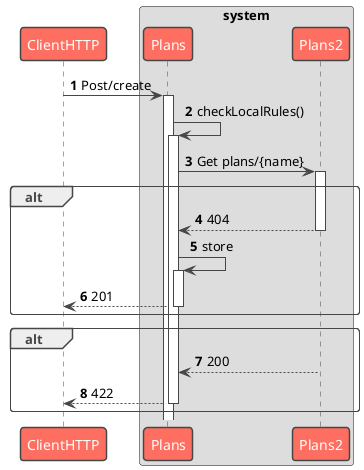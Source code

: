 @startuml
'https://plantuml.com/sequence-diagram

autonumber
autoactivate on

!theme toy
skinparam backgroundColor Transparent
ClientHTTP -> Plans: Post/create
box "system"
participant Plans
participant Plans2




Plans -> Plans: checkLocalRules()

Plans -> Plans2: Get plans/{name}

alt
Plans2 --> Plans: 404
Plans -> Plans: store
Plans --> ClientHTTP: 201
end alt

alt
Plans2 --> Plans: 200

Plans --> ClientHTTP: 422
end alt
@enduml
